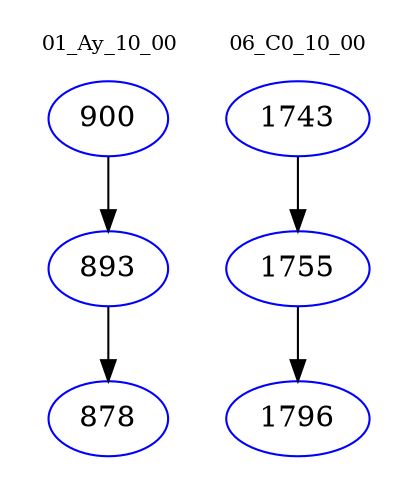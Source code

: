 digraph{
subgraph cluster_0 {
color = white
label = "01_Ay_10_00";
fontsize=10;
T0_900 [label="900", color="blue"]
T0_900 -> T0_893 [color="black"]
T0_893 [label="893", color="blue"]
T0_893 -> T0_878 [color="black"]
T0_878 [label="878", color="blue"]
}
subgraph cluster_1 {
color = white
label = "06_C0_10_00";
fontsize=10;
T1_1743 [label="1743", color="blue"]
T1_1743 -> T1_1755 [color="black"]
T1_1755 [label="1755", color="blue"]
T1_1755 -> T1_1796 [color="black"]
T1_1796 [label="1796", color="blue"]
}
}
